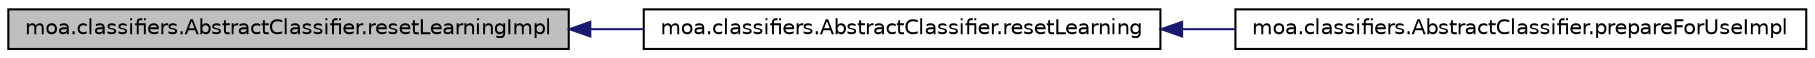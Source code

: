 digraph G
{
  edge [fontname="Helvetica",fontsize="10",labelfontname="Helvetica",labelfontsize="10"];
  node [fontname="Helvetica",fontsize="10",shape=record];
  rankdir=LR;
  Node1 [label="moa.classifiers.AbstractClassifier.resetLearningImpl",height=0.2,width=0.4,color="black", fillcolor="grey75", style="filled" fontcolor="black"];
  Node1 -> Node2 [dir=back,color="midnightblue",fontsize="10",style="solid",fontname="Helvetica"];
  Node2 [label="moa.classifiers.AbstractClassifier.resetLearning",height=0.2,width=0.4,color="black", fillcolor="white", style="filled",URL="$classmoa_1_1classifiers_1_1AbstractClassifier.html#ae2edfc12ae6aba12571f307845f6bf2a",tooltip="Resets this classifier."];
  Node2 -> Node3 [dir=back,color="midnightblue",fontsize="10",style="solid",fontname="Helvetica"];
  Node3 [label="moa.classifiers.AbstractClassifier.prepareForUseImpl",height=0.2,width=0.4,color="black", fillcolor="white", style="filled",URL="$classmoa_1_1classifiers_1_1AbstractClassifier.html#af81677ce9db6e94f79321df05e7dc019",tooltip="This method describes the implementation of how to prepare this object for use."];
}

